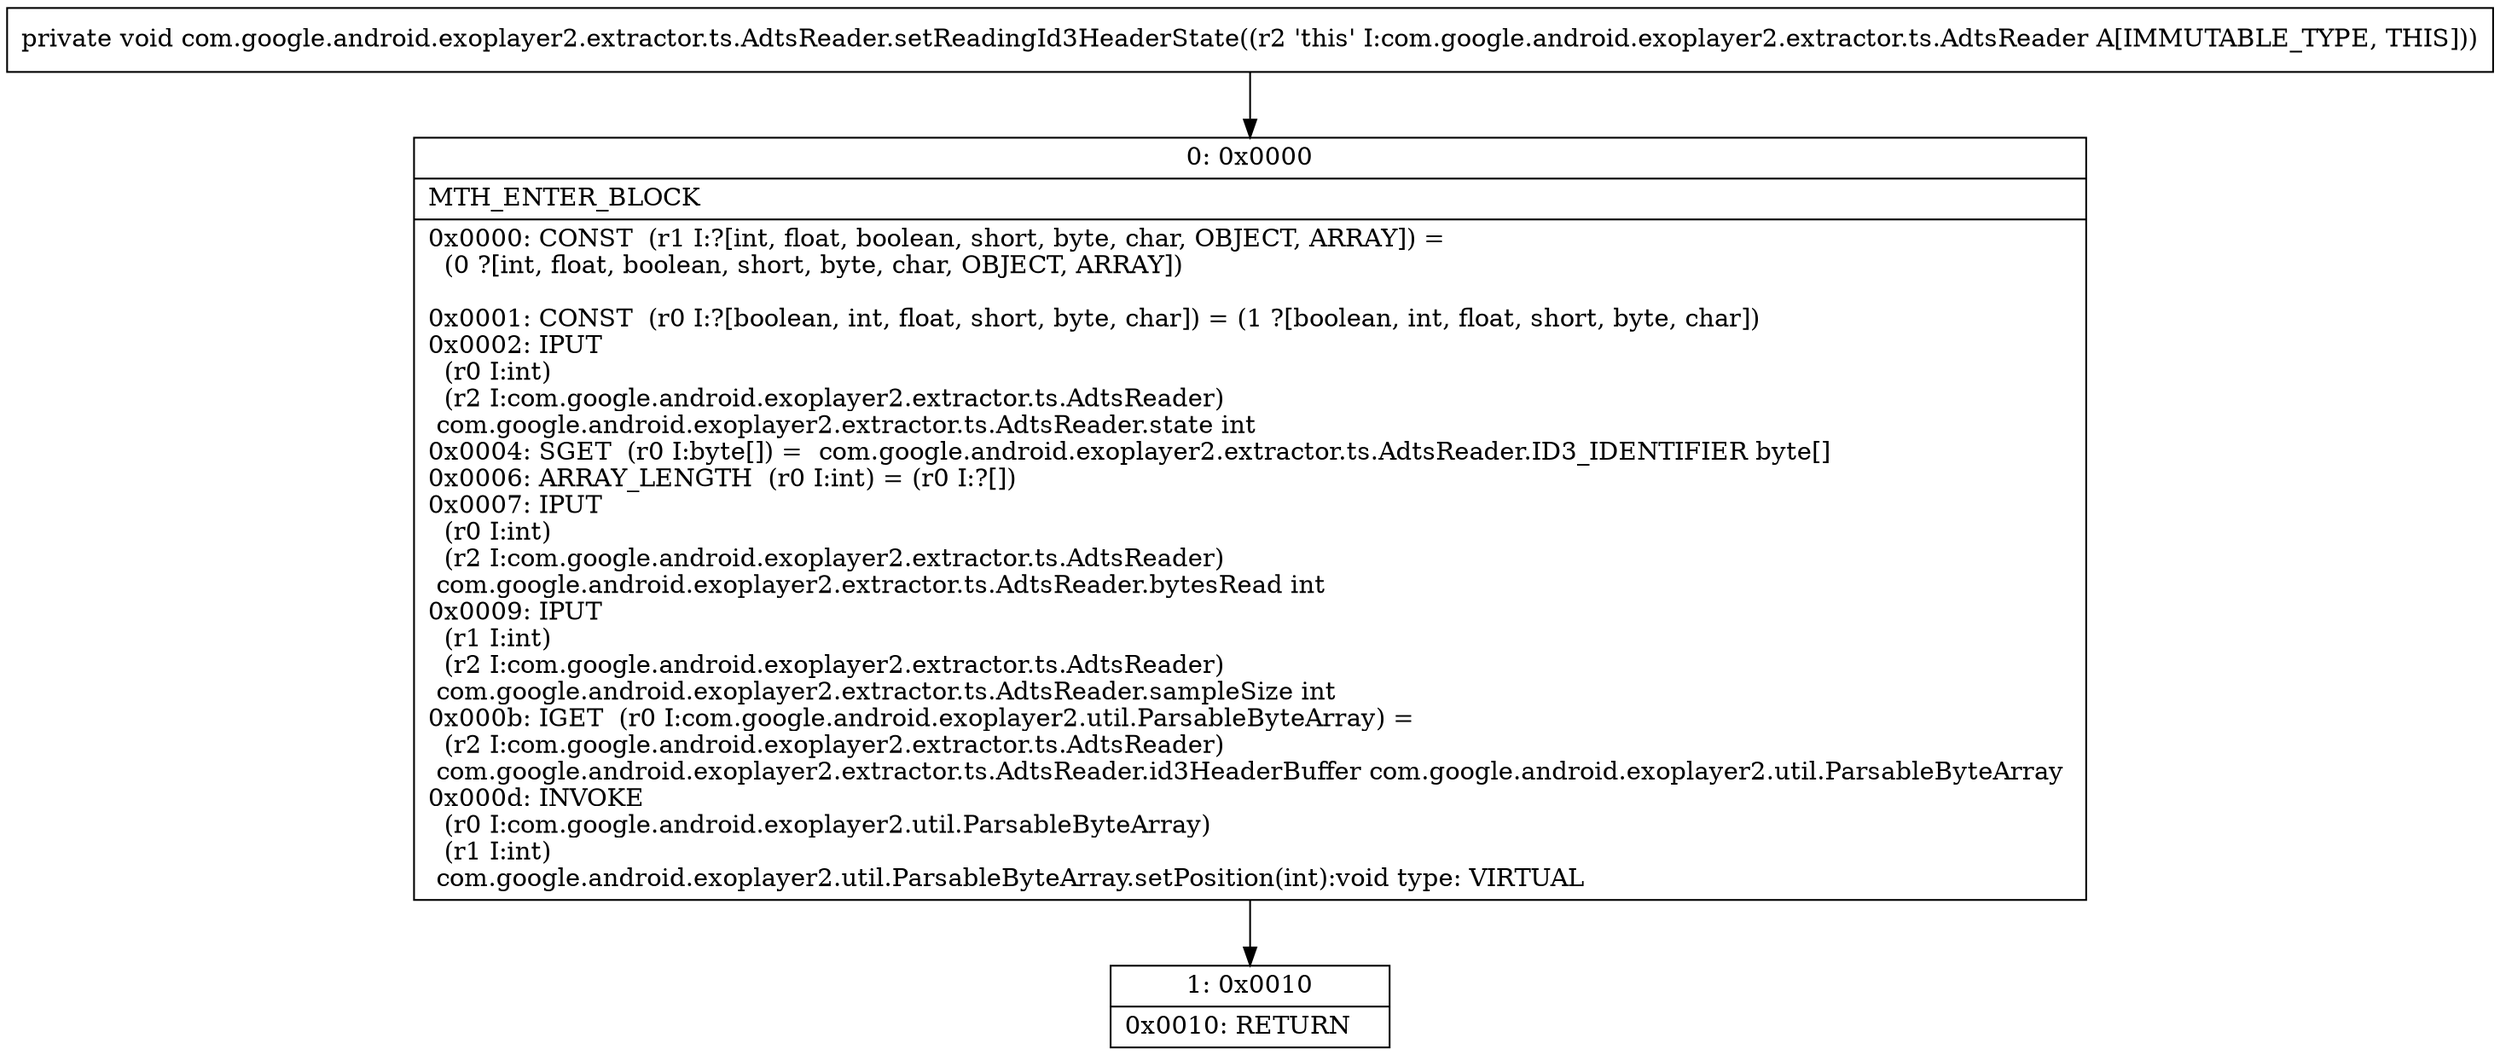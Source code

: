 digraph "CFG forcom.google.android.exoplayer2.extractor.ts.AdtsReader.setReadingId3HeaderState()V" {
Node_0 [shape=record,label="{0\:\ 0x0000|MTH_ENTER_BLOCK\l|0x0000: CONST  (r1 I:?[int, float, boolean, short, byte, char, OBJECT, ARRAY]) = \l  (0 ?[int, float, boolean, short, byte, char, OBJECT, ARRAY])\l \l0x0001: CONST  (r0 I:?[boolean, int, float, short, byte, char]) = (1 ?[boolean, int, float, short, byte, char]) \l0x0002: IPUT  \l  (r0 I:int)\l  (r2 I:com.google.android.exoplayer2.extractor.ts.AdtsReader)\l com.google.android.exoplayer2.extractor.ts.AdtsReader.state int \l0x0004: SGET  (r0 I:byte[]) =  com.google.android.exoplayer2.extractor.ts.AdtsReader.ID3_IDENTIFIER byte[] \l0x0006: ARRAY_LENGTH  (r0 I:int) = (r0 I:?[]) \l0x0007: IPUT  \l  (r0 I:int)\l  (r2 I:com.google.android.exoplayer2.extractor.ts.AdtsReader)\l com.google.android.exoplayer2.extractor.ts.AdtsReader.bytesRead int \l0x0009: IPUT  \l  (r1 I:int)\l  (r2 I:com.google.android.exoplayer2.extractor.ts.AdtsReader)\l com.google.android.exoplayer2.extractor.ts.AdtsReader.sampleSize int \l0x000b: IGET  (r0 I:com.google.android.exoplayer2.util.ParsableByteArray) = \l  (r2 I:com.google.android.exoplayer2.extractor.ts.AdtsReader)\l com.google.android.exoplayer2.extractor.ts.AdtsReader.id3HeaderBuffer com.google.android.exoplayer2.util.ParsableByteArray \l0x000d: INVOKE  \l  (r0 I:com.google.android.exoplayer2.util.ParsableByteArray)\l  (r1 I:int)\l com.google.android.exoplayer2.util.ParsableByteArray.setPosition(int):void type: VIRTUAL \l}"];
Node_1 [shape=record,label="{1\:\ 0x0010|0x0010: RETURN   \l}"];
MethodNode[shape=record,label="{private void com.google.android.exoplayer2.extractor.ts.AdtsReader.setReadingId3HeaderState((r2 'this' I:com.google.android.exoplayer2.extractor.ts.AdtsReader A[IMMUTABLE_TYPE, THIS])) }"];
MethodNode -> Node_0;
Node_0 -> Node_1;
}

